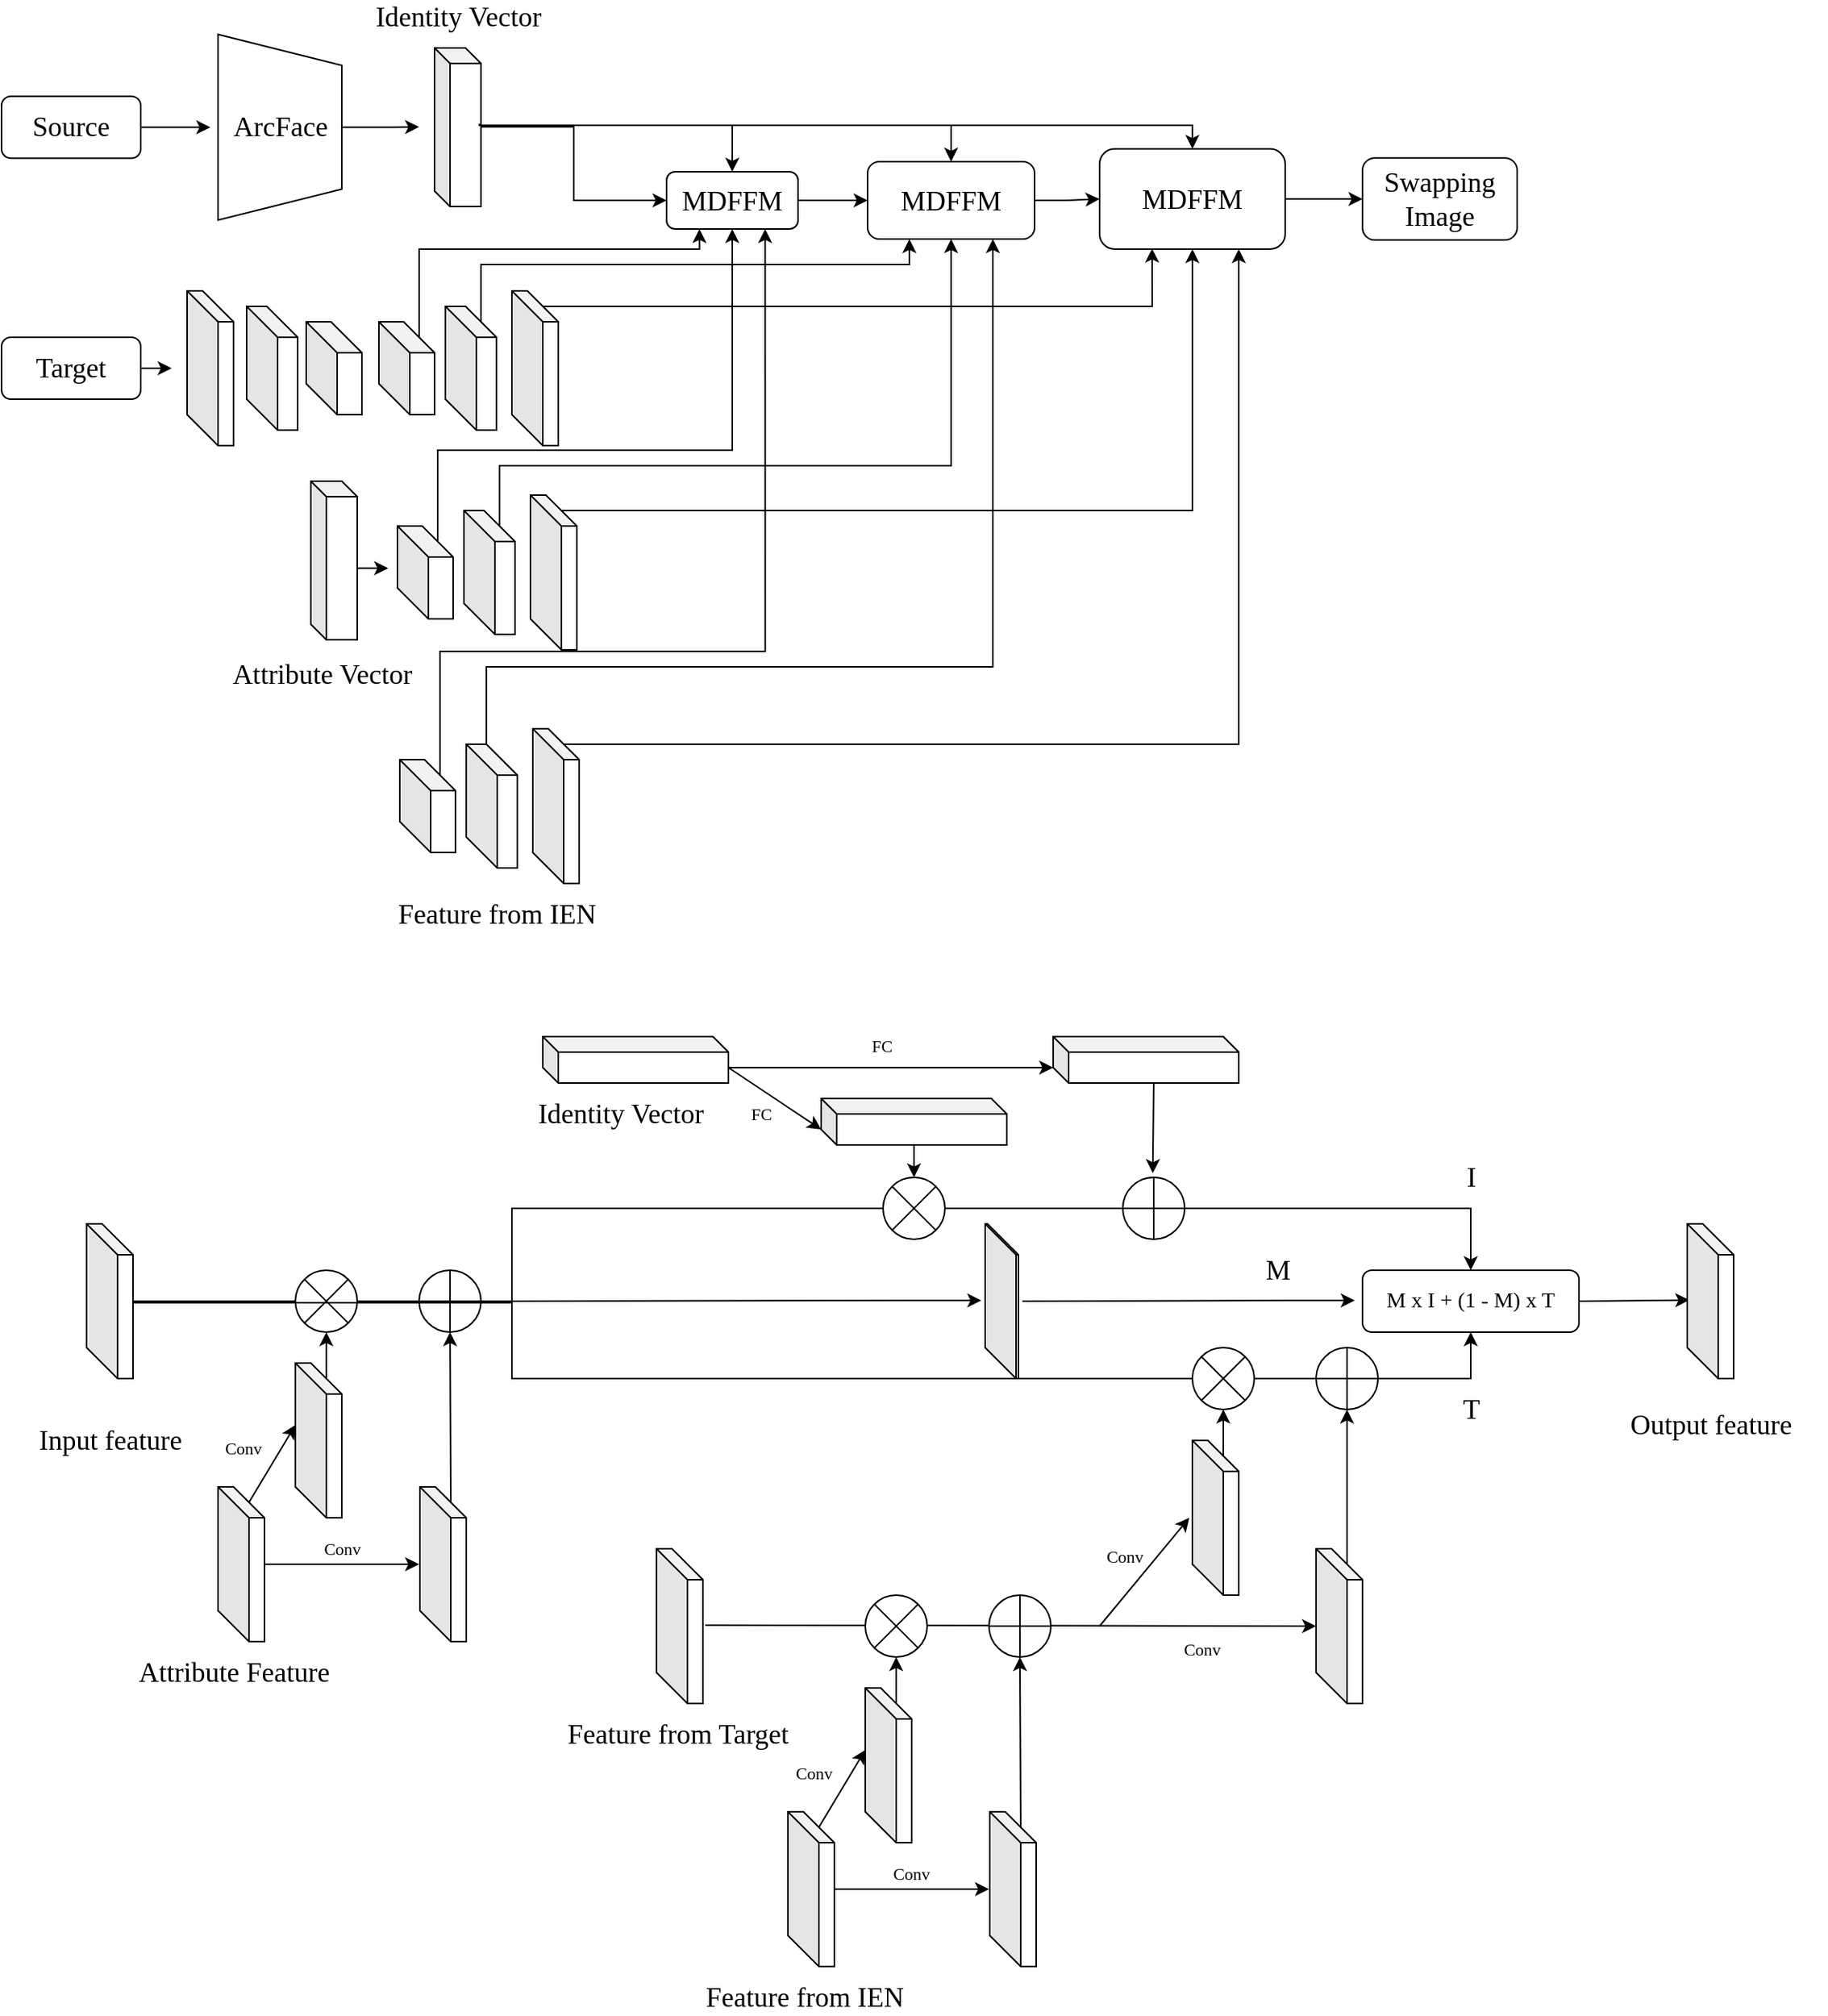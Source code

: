 <mxfile version="14.8.0" type="github">
  <diagram id="diRu2HCSwEDi5vCVLPYC" name="Page-1">
    <mxGraphModel dx="1082" dy="644" grid="1" gridSize="10" guides="1" tooltips="1" connect="1" arrows="1" fold="1" page="1" pageScale="1" pageWidth="827" pageHeight="1169" math="0" shadow="0">
      <root>
        <mxCell id="0" />
        <mxCell id="1" parent="0" />
        <mxCell id="r4oQAWAfBS_EO5X1v5Ay-10" style="edgeStyle=orthogonalEdgeStyle;rounded=0;orthogonalLoop=1;jettySize=auto;html=1;exitX=1;exitY=0.5;exitDx=0;exitDy=0;" parent="1" source="r4oQAWAfBS_EO5X1v5Ay-2" target="r4oQAWAfBS_EO5X1v5Ay-9" edge="1">
          <mxGeometry relative="1" as="geometry" />
        </mxCell>
        <mxCell id="r4oQAWAfBS_EO5X1v5Ay-2" value="&lt;font face=&quot;Comic Sans MS&quot; style=&quot;font-size: 18px&quot;&gt;Source&lt;/font&gt;" style="rounded=1;whiteSpace=wrap;html=1;" parent="1" vertex="1">
          <mxGeometry x="170" y="221.25" width="90" height="40" as="geometry" />
        </mxCell>
        <mxCell id="r4oQAWAfBS_EO5X1v5Ay-24" style="edgeStyle=orthogonalEdgeStyle;rounded=0;orthogonalLoop=1;jettySize=auto;html=1;exitX=1;exitY=0.5;exitDx=0;exitDy=0;" parent="1" source="r4oQAWAfBS_EO5X1v5Ay-3" edge="1">
          <mxGeometry relative="1" as="geometry">
            <mxPoint x="280" y="397" as="targetPoint" />
          </mxGeometry>
        </mxCell>
        <mxCell id="r4oQAWAfBS_EO5X1v5Ay-3" value="&lt;font face=&quot;Comic Sans MS&quot; style=&quot;font-size: 18px&quot;&gt;Target&lt;/font&gt;" style="rounded=1;whiteSpace=wrap;html=1;" parent="1" vertex="1">
          <mxGeometry x="170" y="377" width="90" height="40" as="geometry" />
        </mxCell>
        <mxCell id="r4oQAWAfBS_EO5X1v5Ay-15" style="edgeStyle=orthogonalEdgeStyle;rounded=0;orthogonalLoop=1;jettySize=auto;html=1;exitX=0.5;exitY=0;exitDx=0;exitDy=0;" parent="1" source="r4oQAWAfBS_EO5X1v5Ay-8" edge="1">
          <mxGeometry relative="1" as="geometry">
            <mxPoint x="440" y="241" as="targetPoint" />
          </mxGeometry>
        </mxCell>
        <mxCell id="r4oQAWAfBS_EO5X1v5Ay-8" value="" style="shape=trapezoid;perimeter=trapezoidPerimeter;whiteSpace=wrap;html=1;fixedSize=1;rotation=90;" parent="1" vertex="1">
          <mxGeometry x="290" y="201.25" width="120" height="80" as="geometry" />
        </mxCell>
        <mxCell id="r4oQAWAfBS_EO5X1v5Ay-9" value="&lt;font style=&quot;font-size: 18px&quot; face=&quot;Comic Sans MS&quot;&gt;ArcFace&lt;/font&gt;" style="text;html=1;resizable=0;autosize=1;align=center;verticalAlign=middle;points=[];fillColor=none;strokeColor=none;rounded=0;" parent="1" vertex="1">
          <mxGeometry x="305" y="231.25" width="90" height="20" as="geometry" />
        </mxCell>
        <mxCell id="r4oQAWAfBS_EO5X1v5Ay-11" value="" style="shape=cube;whiteSpace=wrap;html=1;boundedLbl=1;backgroundOutline=1;darkOpacity=0.05;darkOpacity2=0.1;size=10;" parent="1" vertex="1">
          <mxGeometry x="450" y="190" width="30" height="102.5" as="geometry" />
        </mxCell>
        <mxCell id="r4oQAWAfBS_EO5X1v5Ay-16" value="&lt;font style=&quot;font-size: 18px&quot; face=&quot;Comic Sans MS&quot;&gt;Identity Vector&lt;/font&gt;" style="text;html=1;resizable=0;autosize=1;align=center;verticalAlign=middle;points=[];fillColor=none;strokeColor=none;rounded=0;" parent="1" vertex="1">
          <mxGeometry x="390" y="160" width="150" height="20" as="geometry" />
        </mxCell>
        <mxCell id="r4oQAWAfBS_EO5X1v5Ay-17" value="" style="shape=cube;whiteSpace=wrap;html=1;boundedLbl=1;backgroundOutline=1;darkOpacity=0.05;darkOpacity2=0.1;" parent="1" vertex="1">
          <mxGeometry x="290" y="347" width="30" height="100" as="geometry" />
        </mxCell>
        <mxCell id="r4oQAWAfBS_EO5X1v5Ay-19" value="" style="shape=cube;whiteSpace=wrap;html=1;boundedLbl=1;backgroundOutline=1;darkOpacity=0.05;darkOpacity2=0.1;" parent="1" vertex="1">
          <mxGeometry x="328.5" y="357" width="33" height="80" as="geometry" />
        </mxCell>
        <mxCell id="r4oQAWAfBS_EO5X1v5Ay-20" value="" style="shape=cube;whiteSpace=wrap;html=1;boundedLbl=1;backgroundOutline=1;darkOpacity=0.05;darkOpacity2=0.1;" parent="1" vertex="1">
          <mxGeometry x="367" y="367" width="36" height="60" as="geometry" />
        </mxCell>
        <mxCell id="r4oQAWAfBS_EO5X1v5Ay-65" style="edgeStyle=orthogonalEdgeStyle;rounded=0;orthogonalLoop=1;jettySize=auto;html=1;exitX=0;exitY=0;exitDx=20;exitDy=10;exitPerimeter=0;entryX=0.283;entryY=0.995;entryDx=0;entryDy=0;entryPerimeter=0;" parent="1" source="r4oQAWAfBS_EO5X1v5Ay-21" target="r4oQAWAfBS_EO5X1v5Ay-58" edge="1">
          <mxGeometry relative="1" as="geometry" />
        </mxCell>
        <mxCell id="r4oQAWAfBS_EO5X1v5Ay-21" value="" style="shape=cube;whiteSpace=wrap;html=1;boundedLbl=1;backgroundOutline=1;darkOpacity=0.05;darkOpacity2=0.1;" parent="1" vertex="1">
          <mxGeometry x="500" y="347" width="30" height="100" as="geometry" />
        </mxCell>
        <mxCell id="r4oQAWAfBS_EO5X1v5Ay-54" style="edgeStyle=orthogonalEdgeStyle;rounded=0;orthogonalLoop=1;jettySize=auto;html=1;exitX=0;exitY=0;exitDx=23;exitDy=10;exitPerimeter=0;entryX=0.25;entryY=1;entryDx=0;entryDy=0;" parent="1" source="r4oQAWAfBS_EO5X1v5Ay-22" target="r4oQAWAfBS_EO5X1v5Ay-52" edge="1">
          <mxGeometry relative="1" as="geometry">
            <Array as="points">
              <mxPoint x="480" y="330" />
              <mxPoint x="757" y="330" />
            </Array>
          </mxGeometry>
        </mxCell>
        <mxCell id="r4oQAWAfBS_EO5X1v5Ay-22" value="" style="shape=cube;whiteSpace=wrap;html=1;boundedLbl=1;backgroundOutline=1;darkOpacity=0.05;darkOpacity2=0.1;" parent="1" vertex="1">
          <mxGeometry x="457" y="357" width="33" height="80" as="geometry" />
        </mxCell>
        <mxCell id="r4oQAWAfBS_EO5X1v5Ay-49" style="edgeStyle=orthogonalEdgeStyle;rounded=0;orthogonalLoop=1;jettySize=auto;html=1;exitX=0;exitY=0;exitDx=26;exitDy=10;exitPerimeter=0;entryX=0.25;entryY=1;entryDx=0;entryDy=0;" parent="1" source="r4oQAWAfBS_EO5X1v5Ay-23" target="r4oQAWAfBS_EO5X1v5Ay-39" edge="1">
          <mxGeometry relative="1" as="geometry">
            <Array as="points">
              <mxPoint x="440" y="320" />
              <mxPoint x="621" y="320" />
            </Array>
          </mxGeometry>
        </mxCell>
        <mxCell id="r4oQAWAfBS_EO5X1v5Ay-23" value="" style="shape=cube;whiteSpace=wrap;html=1;boundedLbl=1;backgroundOutline=1;darkOpacity=0.05;darkOpacity2=0.1;" parent="1" vertex="1">
          <mxGeometry x="414" y="367" width="36" height="60" as="geometry" />
        </mxCell>
        <mxCell id="r4oQAWAfBS_EO5X1v5Ay-33" style="edgeStyle=orthogonalEdgeStyle;rounded=0;orthogonalLoop=1;jettySize=auto;html=1;exitX=0;exitY=0;exitDx=30;exitDy=56.25;exitPerimeter=0;" parent="1" source="r4oQAWAfBS_EO5X1v5Ay-25" edge="1">
          <mxGeometry relative="1" as="geometry">
            <mxPoint x="420" y="526" as="targetPoint" />
          </mxGeometry>
        </mxCell>
        <mxCell id="r4oQAWAfBS_EO5X1v5Ay-25" value="" style="shape=cube;whiteSpace=wrap;html=1;boundedLbl=1;backgroundOutline=1;darkOpacity=0.05;darkOpacity2=0.1;size=10;" parent="1" vertex="1">
          <mxGeometry x="370" y="470" width="30" height="102.5" as="geometry" />
        </mxCell>
        <mxCell id="r4oQAWAfBS_EO5X1v5Ay-26" value="&lt;font style=&quot;font-size: 18px&quot; face=&quot;Comic Sans MS&quot;&gt;Attribute Vector&lt;/font&gt;" style="text;html=1;resizable=0;autosize=1;align=center;verticalAlign=middle;points=[];fillColor=none;strokeColor=none;rounded=0;" parent="1" vertex="1">
          <mxGeometry x="297" y="585" width="160" height="20" as="geometry" />
        </mxCell>
        <mxCell id="r4oQAWAfBS_EO5X1v5Ay-64" style="edgeStyle=orthogonalEdgeStyle;rounded=0;orthogonalLoop=1;jettySize=auto;html=1;exitX=0;exitY=0;exitDx=20;exitDy=10;exitPerimeter=0;" parent="1" source="r4oQAWAfBS_EO5X1v5Ay-27" target="r4oQAWAfBS_EO5X1v5Ay-58" edge="1">
          <mxGeometry relative="1" as="geometry" />
        </mxCell>
        <mxCell id="r4oQAWAfBS_EO5X1v5Ay-27" value="" style="shape=cube;whiteSpace=wrap;html=1;boundedLbl=1;backgroundOutline=1;darkOpacity=0.05;darkOpacity2=0.1;" parent="1" vertex="1">
          <mxGeometry x="512" y="479" width="30" height="100" as="geometry" />
        </mxCell>
        <mxCell id="r4oQAWAfBS_EO5X1v5Ay-55" style="edgeStyle=orthogonalEdgeStyle;rounded=0;orthogonalLoop=1;jettySize=auto;html=1;exitX=0;exitY=0;exitDx=23;exitDy=10;exitPerimeter=0;entryX=0.5;entryY=1;entryDx=0;entryDy=0;" parent="1" source="r4oQAWAfBS_EO5X1v5Ay-28" target="r4oQAWAfBS_EO5X1v5Ay-52" edge="1">
          <mxGeometry relative="1" as="geometry">
            <Array as="points">
              <mxPoint x="492" y="460" />
              <mxPoint x="784" y="460" />
            </Array>
          </mxGeometry>
        </mxCell>
        <mxCell id="r4oQAWAfBS_EO5X1v5Ay-28" value="" style="shape=cube;whiteSpace=wrap;html=1;boundedLbl=1;backgroundOutline=1;darkOpacity=0.05;darkOpacity2=0.1;" parent="1" vertex="1">
          <mxGeometry x="469" y="489" width="33" height="80" as="geometry" />
        </mxCell>
        <mxCell id="r4oQAWAfBS_EO5X1v5Ay-48" style="edgeStyle=orthogonalEdgeStyle;rounded=0;orthogonalLoop=1;jettySize=auto;html=1;exitX=0;exitY=0;exitDx=26;exitDy=10;exitPerimeter=0;entryX=0.5;entryY=1;entryDx=0;entryDy=0;" parent="1" source="r4oQAWAfBS_EO5X1v5Ay-29" target="r4oQAWAfBS_EO5X1v5Ay-39" edge="1">
          <mxGeometry relative="1" as="geometry">
            <Array as="points">
              <mxPoint x="452" y="450" />
              <mxPoint x="643" y="450" />
            </Array>
          </mxGeometry>
        </mxCell>
        <mxCell id="r4oQAWAfBS_EO5X1v5Ay-29" value="" style="shape=cube;whiteSpace=wrap;html=1;boundedLbl=1;backgroundOutline=1;darkOpacity=0.05;darkOpacity2=0.1;" parent="1" vertex="1">
          <mxGeometry x="426" y="499" width="36" height="60" as="geometry" />
        </mxCell>
        <mxCell id="r4oQAWAfBS_EO5X1v5Ay-63" style="edgeStyle=orthogonalEdgeStyle;rounded=0;orthogonalLoop=1;jettySize=auto;html=1;exitX=0;exitY=0;exitDx=20;exitDy=10;exitPerimeter=0;entryX=0.75;entryY=1;entryDx=0;entryDy=0;" parent="1" source="r4oQAWAfBS_EO5X1v5Ay-35" target="r4oQAWAfBS_EO5X1v5Ay-58" edge="1">
          <mxGeometry relative="1" as="geometry" />
        </mxCell>
        <mxCell id="r4oQAWAfBS_EO5X1v5Ay-35" value="" style="shape=cube;whiteSpace=wrap;html=1;boundedLbl=1;backgroundOutline=1;darkOpacity=0.05;darkOpacity2=0.1;" parent="1" vertex="1">
          <mxGeometry x="513.5" y="630" width="30" height="100" as="geometry" />
        </mxCell>
        <mxCell id="r4oQAWAfBS_EO5X1v5Ay-56" style="edgeStyle=orthogonalEdgeStyle;rounded=0;orthogonalLoop=1;jettySize=auto;html=1;exitX=0;exitY=0;exitDx=13;exitDy=0;exitPerimeter=0;entryX=0.75;entryY=1;entryDx=0;entryDy=0;" parent="1" source="r4oQAWAfBS_EO5X1v5Ay-36" target="r4oQAWAfBS_EO5X1v5Ay-52" edge="1">
          <mxGeometry relative="1" as="geometry">
            <Array as="points">
              <mxPoint x="484" y="590" />
              <mxPoint x="811" y="590" />
            </Array>
          </mxGeometry>
        </mxCell>
        <mxCell id="r4oQAWAfBS_EO5X1v5Ay-36" value="" style="shape=cube;whiteSpace=wrap;html=1;boundedLbl=1;backgroundOutline=1;darkOpacity=0.05;darkOpacity2=0.1;" parent="1" vertex="1">
          <mxGeometry x="470.5" y="640" width="33" height="80" as="geometry" />
        </mxCell>
        <mxCell id="r4oQAWAfBS_EO5X1v5Ay-47" style="edgeStyle=orthogonalEdgeStyle;rounded=0;orthogonalLoop=1;jettySize=auto;html=1;exitX=0;exitY=0;exitDx=26;exitDy=10;exitPerimeter=0;entryX=0.75;entryY=1;entryDx=0;entryDy=0;" parent="1" source="r4oQAWAfBS_EO5X1v5Ay-37" target="r4oQAWAfBS_EO5X1v5Ay-39" edge="1">
          <mxGeometry relative="1" as="geometry">
            <Array as="points">
              <mxPoint x="454" y="580" />
              <mxPoint x="664" y="580" />
            </Array>
          </mxGeometry>
        </mxCell>
        <mxCell id="r4oQAWAfBS_EO5X1v5Ay-37" value="" style="shape=cube;whiteSpace=wrap;html=1;boundedLbl=1;backgroundOutline=1;darkOpacity=0.05;darkOpacity2=0.1;" parent="1" vertex="1">
          <mxGeometry x="427.5" y="650" width="36" height="60" as="geometry" />
        </mxCell>
        <mxCell id="r4oQAWAfBS_EO5X1v5Ay-38" value="&lt;font style=&quot;font-size: 18px&quot; face=&quot;Comic Sans MS&quot;&gt;Feature from IEN&lt;/font&gt;" style="text;html=1;resizable=0;autosize=1;align=center;verticalAlign=middle;points=[];fillColor=none;strokeColor=none;rounded=0;" parent="1" vertex="1">
          <mxGeometry x="405" y="740" width="170" height="20" as="geometry" />
        </mxCell>
        <mxCell id="r4oQAWAfBS_EO5X1v5Ay-53" style="edgeStyle=orthogonalEdgeStyle;rounded=0;orthogonalLoop=1;jettySize=auto;html=1;exitX=1;exitY=0.5;exitDx=0;exitDy=0;entryX=0;entryY=0.5;entryDx=0;entryDy=0;" parent="1" source="r4oQAWAfBS_EO5X1v5Ay-39" target="r4oQAWAfBS_EO5X1v5Ay-52" edge="1">
          <mxGeometry relative="1" as="geometry" />
        </mxCell>
        <mxCell id="r4oQAWAfBS_EO5X1v5Ay-39" value="&lt;font style=&quot;font-size: 18px&quot; face=&quot;Comic Sans MS&quot;&gt;MDFFM&lt;/font&gt;" style="rounded=1;whiteSpace=wrap;html=1;" parent="1" vertex="1">
          <mxGeometry x="600" y="270" width="85" height="37" as="geometry" />
        </mxCell>
        <mxCell id="r4oQAWAfBS_EO5X1v5Ay-51" style="edgeStyle=orthogonalEdgeStyle;rounded=0;orthogonalLoop=1;jettySize=auto;html=1;exitX=0;exitY=0;exitDx=30;exitDy=56.25;exitPerimeter=0;entryX=0;entryY=0.5;entryDx=0;entryDy=0;" parent="1" source="r4oQAWAfBS_EO5X1v5Ay-11" target="r4oQAWAfBS_EO5X1v5Ay-39" edge="1">
          <mxGeometry relative="1" as="geometry">
            <mxPoint x="480" y="265" as="sourcePoint" />
            <mxPoint x="642.5" y="280" as="targetPoint" />
            <Array as="points">
              <mxPoint x="480" y="241" />
              <mxPoint x="540" y="241" />
              <mxPoint x="540" y="289" />
            </Array>
          </mxGeometry>
        </mxCell>
        <mxCell id="r4oQAWAfBS_EO5X1v5Ay-60" style="edgeStyle=orthogonalEdgeStyle;rounded=0;orthogonalLoop=1;jettySize=auto;html=1;exitX=1;exitY=0.5;exitDx=0;exitDy=0;entryX=0;entryY=0.5;entryDx=0;entryDy=0;" parent="1" source="r4oQAWAfBS_EO5X1v5Ay-52" target="r4oQAWAfBS_EO5X1v5Ay-58" edge="1">
          <mxGeometry relative="1" as="geometry" />
        </mxCell>
        <mxCell id="r4oQAWAfBS_EO5X1v5Ay-52" value="&lt;font style=&quot;font-size: 18px&quot; face=&quot;Comic Sans MS&quot;&gt;MDFFM&lt;/font&gt;" style="rounded=1;whiteSpace=wrap;html=1;" parent="1" vertex="1">
          <mxGeometry x="730" y="263.5" width="108" height="50" as="geometry" />
        </mxCell>
        <mxCell id="r4oQAWAfBS_EO5X1v5Ay-57" style="edgeStyle=orthogonalEdgeStyle;rounded=0;orthogonalLoop=1;jettySize=auto;html=1;entryX=0.5;entryY=0;entryDx=0;entryDy=0;" parent="1" target="r4oQAWAfBS_EO5X1v5Ay-52" edge="1">
          <mxGeometry relative="1" as="geometry">
            <mxPoint x="480" y="240" as="sourcePoint" />
            <mxPoint x="690.5" y="218.75" as="targetPoint" />
            <Array as="points">
              <mxPoint x="784" y="240" />
            </Array>
          </mxGeometry>
        </mxCell>
        <mxCell id="r4oQAWAfBS_EO5X1v5Ay-70" style="edgeStyle=orthogonalEdgeStyle;rounded=0;orthogonalLoop=1;jettySize=auto;html=1;exitX=1;exitY=0.5;exitDx=0;exitDy=0;entryX=0;entryY=0.5;entryDx=0;entryDy=0;" parent="1" source="r4oQAWAfBS_EO5X1v5Ay-58" target="r4oQAWAfBS_EO5X1v5Ay-67" edge="1">
          <mxGeometry relative="1" as="geometry" />
        </mxCell>
        <mxCell id="r4oQAWAfBS_EO5X1v5Ay-58" value="&lt;font style=&quot;font-size: 18px&quot; face=&quot;Comic Sans MS&quot;&gt;MDFFM&lt;/font&gt;" style="rounded=1;whiteSpace=wrap;html=1;" parent="1" vertex="1">
          <mxGeometry x="880" y="255.25" width="120" height="64.75" as="geometry" />
        </mxCell>
        <mxCell id="r4oQAWAfBS_EO5X1v5Ay-59" style="edgeStyle=orthogonalEdgeStyle;rounded=0;orthogonalLoop=1;jettySize=auto;html=1;entryX=0.5;entryY=0;entryDx=0;entryDy=0;exitX=0.967;exitY=0.478;exitDx=0;exitDy=0;exitPerimeter=0;" parent="1" source="r4oQAWAfBS_EO5X1v5Ay-11" target="r4oQAWAfBS_EO5X1v5Ay-58" edge="1">
          <mxGeometry relative="1" as="geometry">
            <mxPoint x="480" y="250" as="sourcePoint" />
            <mxPoint x="794" y="240" as="targetPoint" />
            <Array as="points">
              <mxPoint x="479" y="240" />
              <mxPoint x="940" y="240" />
            </Array>
          </mxGeometry>
        </mxCell>
        <mxCell id="r4oQAWAfBS_EO5X1v5Ay-62" style="edgeStyle=orthogonalEdgeStyle;rounded=0;orthogonalLoop=1;jettySize=auto;html=1;entryX=0.5;entryY=0;entryDx=0;entryDy=0;" parent="1" target="r4oQAWAfBS_EO5X1v5Ay-39" edge="1">
          <mxGeometry relative="1" as="geometry">
            <mxPoint x="480" y="240" as="sourcePoint" />
            <mxPoint x="610" y="298.5" as="targetPoint" />
            <Array as="points">
              <mxPoint x="643" y="240" />
            </Array>
          </mxGeometry>
        </mxCell>
        <mxCell id="r4oQAWAfBS_EO5X1v5Ay-67" value="&lt;font face=&quot;Comic Sans MS&quot; style=&quot;font-size: 18px&quot;&gt;Swapping Image&lt;/font&gt;" style="rounded=1;whiteSpace=wrap;html=1;" parent="1" vertex="1">
          <mxGeometry x="1050" y="261.12" width="100" height="53" as="geometry" />
        </mxCell>
        <mxCell id="Ovq9rvj37aN0vvkYCeVm-4" style="rounded=0;orthogonalLoop=1;jettySize=auto;html=1;exitX=0;exitY=0;exitDx=120;exitDy=20;exitPerimeter=0;entryX=0;entryY=0;entryDx=0;entryDy=20;entryPerimeter=0;" edge="1" parent="1" source="Ovq9rvj37aN0vvkYCeVm-1" target="Ovq9rvj37aN0vvkYCeVm-2">
          <mxGeometry relative="1" as="geometry" />
        </mxCell>
        <mxCell id="Ovq9rvj37aN0vvkYCeVm-7" style="edgeStyle=none;rounded=0;orthogonalLoop=1;jettySize=auto;html=1;exitX=0;exitY=0;exitDx=120.0;exitDy=20;exitPerimeter=0;entryX=0;entryY=0;entryDx=0;entryDy=20.0;entryPerimeter=0;" edge="1" parent="1" source="Ovq9rvj37aN0vvkYCeVm-1" target="Ovq9rvj37aN0vvkYCeVm-6">
          <mxGeometry relative="1" as="geometry" />
        </mxCell>
        <mxCell id="Ovq9rvj37aN0vvkYCeVm-10" value="&lt;font face=&quot;Comic Sans MS&quot;&gt;FC&lt;/font&gt;" style="edgeLabel;html=1;align=center;verticalAlign=middle;resizable=0;points=[];" vertex="1" connectable="0" parent="Ovq9rvj37aN0vvkYCeVm-7">
          <mxGeometry x="0.044" y="6" relative="1" as="geometry">
            <mxPoint x="-14" y="14" as="offset" />
          </mxGeometry>
        </mxCell>
        <mxCell id="Ovq9rvj37aN0vvkYCeVm-1" value="" style="shape=cube;whiteSpace=wrap;html=1;boundedLbl=1;backgroundOutline=1;darkOpacity=0.05;darkOpacity2=0.1;size=10;" vertex="1" parent="1">
          <mxGeometry x="520" y="829" width="120" height="30" as="geometry" />
        </mxCell>
        <mxCell id="Ovq9rvj37aN0vvkYCeVm-36" style="edgeStyle=none;rounded=0;orthogonalLoop=1;jettySize=auto;html=1;exitX=0;exitY=0;exitDx=65;exitDy=30;exitPerimeter=0;entryX=0.485;entryY=-0.069;entryDx=0;entryDy=0;entryPerimeter=0;" edge="1" parent="1" source="Ovq9rvj37aN0vvkYCeVm-2" target="Ovq9rvj37aN0vvkYCeVm-32">
          <mxGeometry relative="1" as="geometry">
            <mxPoint x="914.857" y="910" as="targetPoint" />
          </mxGeometry>
        </mxCell>
        <mxCell id="Ovq9rvj37aN0vvkYCeVm-2" value="" style="shape=cube;whiteSpace=wrap;html=1;boundedLbl=1;backgroundOutline=1;darkOpacity=0.05;darkOpacity2=0.1;size=10;" vertex="1" parent="1">
          <mxGeometry x="850" y="829" width="120" height="30" as="geometry" />
        </mxCell>
        <mxCell id="Ovq9rvj37aN0vvkYCeVm-3" value="&lt;font style=&quot;font-size: 18px&quot; face=&quot;Comic Sans MS&quot;&gt;Identity Vector&lt;/font&gt;" style="text;html=1;resizable=0;autosize=1;align=center;verticalAlign=middle;points=[];fillColor=none;strokeColor=none;rounded=0;" vertex="1" parent="1">
          <mxGeometry x="495" y="869" width="150" height="20" as="geometry" />
        </mxCell>
        <mxCell id="Ovq9rvj37aN0vvkYCeVm-5" value="" style="endArrow=classic;html=1;entryX=-0.067;entryY=0.5;entryDx=0;entryDy=0;entryPerimeter=0;" edge="1" parent="1" target="Ovq9rvj37aN0vvkYCeVm-63">
          <mxGeometry width="50" height="50" relative="1" as="geometry">
            <mxPoint x="880" y="1210" as="sourcePoint" />
            <mxPoint x="930" y="1160" as="targetPoint" />
          </mxGeometry>
        </mxCell>
        <mxCell id="Ovq9rvj37aN0vvkYCeVm-17" style="edgeStyle=orthogonalEdgeStyle;rounded=0;orthogonalLoop=1;jettySize=auto;html=1;exitX=0;exitY=0;exitDx=65;exitDy=30;exitPerimeter=0;entryX=0.5;entryY=0;entryDx=0;entryDy=0;" edge="1" parent="1" source="Ovq9rvj37aN0vvkYCeVm-6" target="Ovq9rvj37aN0vvkYCeVm-16">
          <mxGeometry relative="1" as="geometry" />
        </mxCell>
        <mxCell id="Ovq9rvj37aN0vvkYCeVm-6" value="" style="shape=cube;whiteSpace=wrap;html=1;boundedLbl=1;backgroundOutline=1;darkOpacity=0.05;darkOpacity2=0.1;size=10;" vertex="1" parent="1">
          <mxGeometry x="700" y="869" width="120" height="30" as="geometry" />
        </mxCell>
        <mxCell id="Ovq9rvj37aN0vvkYCeVm-11" value="&lt;font face=&quot;Comic Sans MS&quot;&gt;FC&lt;/font&gt;" style="edgeLabel;html=1;align=center;verticalAlign=middle;resizable=0;points=[];" vertex="1" connectable="0" parent="1">
          <mxGeometry x="750.003" y="839.001" as="geometry">
            <mxPoint x="-11" y="-4" as="offset" />
          </mxGeometry>
        </mxCell>
        <mxCell id="Ovq9rvj37aN0vvkYCeVm-15" style="edgeStyle=orthogonalEdgeStyle;rounded=0;orthogonalLoop=1;jettySize=auto;html=1;exitX=0;exitY=0;exitDx=30.0;exitDy=60;exitPerimeter=0;entryX=0.5;entryY=0;entryDx=0;entryDy=0;" edge="1" parent="1" source="Ovq9rvj37aN0vvkYCeVm-12" target="Ovq9rvj37aN0vvkYCeVm-78">
          <mxGeometry relative="1" as="geometry">
            <mxPoint x="1160" y="940" as="targetPoint" />
            <Array as="points">
              <mxPoint x="255" y="1000" />
              <mxPoint x="500" y="1000" />
              <mxPoint x="500" y="940" />
              <mxPoint x="1120" y="940" />
            </Array>
          </mxGeometry>
        </mxCell>
        <mxCell id="Ovq9rvj37aN0vvkYCeVm-12" value="" style="shape=cube;whiteSpace=wrap;html=1;boundedLbl=1;backgroundOutline=1;darkOpacity=0.05;darkOpacity2=0.1;" vertex="1" parent="1">
          <mxGeometry x="225" y="950" width="30" height="100" as="geometry" />
        </mxCell>
        <mxCell id="Ovq9rvj37aN0vvkYCeVm-13" value="&lt;font style=&quot;font-size: 18px&quot; face=&quot;Comic Sans MS&quot;&gt;Input feature&lt;/font&gt;" style="text;html=1;resizable=0;autosize=1;align=center;verticalAlign=middle;points=[];fillColor=none;strokeColor=none;rounded=0;" vertex="1" parent="1">
          <mxGeometry x="175" y="1080" width="130" height="20" as="geometry" />
        </mxCell>
        <mxCell id="Ovq9rvj37aN0vvkYCeVm-16" value="" style="shape=sumEllipse;perimeter=ellipsePerimeter;whiteSpace=wrap;html=1;backgroundOutline=1;" vertex="1" parent="1">
          <mxGeometry x="740" y="920" width="40" height="40" as="geometry" />
        </mxCell>
        <mxCell id="Ovq9rvj37aN0vvkYCeVm-22" style="edgeStyle=orthogonalEdgeStyle;rounded=0;orthogonalLoop=1;jettySize=auto;html=1;exitX=0;exitY=0;exitDx=30;exitDy=60;exitPerimeter=0;" edge="1" parent="1" source="Ovq9rvj37aN0vvkYCeVm-18">
          <mxGeometry relative="1" as="geometry">
            <mxPoint x="440" y="1170" as="targetPoint" />
            <Array as="points">
              <mxPoint x="340" y="1170" />
            </Array>
          </mxGeometry>
        </mxCell>
        <mxCell id="Ovq9rvj37aN0vvkYCeVm-24" value="&lt;font face=&quot;Comic Sans MS&quot;&gt;Conv&lt;/font&gt;" style="edgeLabel;html=1;align=center;verticalAlign=middle;resizable=0;points=[];" vertex="1" connectable="0" parent="Ovq9rvj37aN0vvkYCeVm-22">
          <mxGeometry x="0.085" y="2" relative="1" as="geometry">
            <mxPoint y="-8" as="offset" />
          </mxGeometry>
        </mxCell>
        <mxCell id="Ovq9rvj37aN0vvkYCeVm-23" style="rounded=0;orthogonalLoop=1;jettySize=auto;html=1;exitX=0;exitY=0;exitDx=20;exitDy=10;exitPerimeter=0;entryX=0;entryY=0;entryDx=0;entryDy=40;entryPerimeter=0;" edge="1" parent="1" source="Ovq9rvj37aN0vvkYCeVm-18" target="Ovq9rvj37aN0vvkYCeVm-20">
          <mxGeometry relative="1" as="geometry" />
        </mxCell>
        <mxCell id="Ovq9rvj37aN0vvkYCeVm-18" value="" style="shape=cube;whiteSpace=wrap;html=1;boundedLbl=1;backgroundOutline=1;darkOpacity=0.05;darkOpacity2=0.1;" vertex="1" parent="1">
          <mxGeometry x="310" y="1120" width="30" height="100" as="geometry" />
        </mxCell>
        <mxCell id="Ovq9rvj37aN0vvkYCeVm-19" value="&lt;font style=&quot;font-size: 18px&quot; face=&quot;Comic Sans MS&quot;&gt;Attribute Feature&lt;/font&gt;" style="text;html=1;resizable=0;autosize=1;align=center;verticalAlign=middle;points=[];fillColor=none;strokeColor=none;rounded=0;" vertex="1" parent="1">
          <mxGeometry x="235" y="1230" width="170" height="20" as="geometry" />
        </mxCell>
        <mxCell id="Ovq9rvj37aN0vvkYCeVm-29" style="edgeStyle=none;rounded=0;orthogonalLoop=1;jettySize=auto;html=1;exitX=0;exitY=0;exitDx=20;exitDy=10;exitPerimeter=0;" edge="1" parent="1" source="Ovq9rvj37aN0vvkYCeVm-20" target="Ovq9rvj37aN0vvkYCeVm-26">
          <mxGeometry relative="1" as="geometry" />
        </mxCell>
        <mxCell id="Ovq9rvj37aN0vvkYCeVm-20" value="" style="shape=cube;whiteSpace=wrap;html=1;boundedLbl=1;backgroundOutline=1;darkOpacity=0.05;darkOpacity2=0.1;" vertex="1" parent="1">
          <mxGeometry x="360" y="1040" width="30" height="100" as="geometry" />
        </mxCell>
        <mxCell id="Ovq9rvj37aN0vvkYCeVm-31" style="edgeStyle=none;rounded=0;orthogonalLoop=1;jettySize=auto;html=1;exitX=0;exitY=0;exitDx=20;exitDy=10;exitPerimeter=0;entryX=0.5;entryY=1;entryDx=0;entryDy=0;" edge="1" parent="1" source="Ovq9rvj37aN0vvkYCeVm-21" target="Ovq9rvj37aN0vvkYCeVm-30">
          <mxGeometry relative="1" as="geometry" />
        </mxCell>
        <mxCell id="Ovq9rvj37aN0vvkYCeVm-21" value="" style="shape=cube;whiteSpace=wrap;html=1;boundedLbl=1;backgroundOutline=1;darkOpacity=0.05;darkOpacity2=0.1;" vertex="1" parent="1">
          <mxGeometry x="440.5" y="1120" width="30" height="100" as="geometry" />
        </mxCell>
        <mxCell id="Ovq9rvj37aN0vvkYCeVm-25" value="&lt;font face=&quot;Comic Sans MS&quot;&gt;Conv&lt;/font&gt;" style="edgeLabel;html=1;align=center;verticalAlign=middle;resizable=0;points=[];" vertex="1" connectable="0" parent="1">
          <mxGeometry x="400.0" y="1170.0" as="geometry">
            <mxPoint x="-74" y="-75" as="offset" />
          </mxGeometry>
        </mxCell>
        <mxCell id="Ovq9rvj37aN0vvkYCeVm-26" value="" style="shape=sumEllipse;perimeter=ellipsePerimeter;whiteSpace=wrap;html=1;backgroundOutline=1;" vertex="1" parent="1">
          <mxGeometry x="360" y="980" width="40" height="40" as="geometry" />
        </mxCell>
        <mxCell id="Ovq9rvj37aN0vvkYCeVm-30" value="" style="shape=orEllipse;perimeter=ellipsePerimeter;whiteSpace=wrap;html=1;backgroundOutline=1;" vertex="1" parent="1">
          <mxGeometry x="440" y="980" width="40" height="40" as="geometry" />
        </mxCell>
        <mxCell id="Ovq9rvj37aN0vvkYCeVm-32" value="" style="shape=orEllipse;perimeter=ellipsePerimeter;whiteSpace=wrap;html=1;backgroundOutline=1;" vertex="1" parent="1">
          <mxGeometry x="895" y="920" width="40" height="40" as="geometry" />
        </mxCell>
        <mxCell id="Ovq9rvj37aN0vvkYCeVm-59" style="edgeStyle=none;rounded=0;orthogonalLoop=1;jettySize=auto;html=1;exitX=1.05;exitY=0.494;exitDx=0;exitDy=0;exitPerimeter=0;entryX=0;entryY=0.5;entryDx=0;entryDy=0;entryPerimeter=0;" edge="1" parent="1" source="Ovq9rvj37aN0vvkYCeVm-45" target="Ovq9rvj37aN0vvkYCeVm-65">
          <mxGeometry relative="1" as="geometry">
            <mxPoint x="890" y="1210" as="targetPoint" />
          </mxGeometry>
        </mxCell>
        <mxCell id="Ovq9rvj37aN0vvkYCeVm-45" value="" style="shape=cube;whiteSpace=wrap;html=1;boundedLbl=1;backgroundOutline=1;darkOpacity=0.05;darkOpacity2=0.1;" vertex="1" parent="1">
          <mxGeometry x="593.5" y="1160" width="30" height="100" as="geometry" />
        </mxCell>
        <mxCell id="Ovq9rvj37aN0vvkYCeVm-46" value="&lt;font style=&quot;font-size: 18px&quot; face=&quot;Comic Sans MS&quot;&gt;Feature from Target&lt;/font&gt;" style="text;html=1;resizable=0;autosize=1;align=center;verticalAlign=middle;points=[];fillColor=none;strokeColor=none;rounded=0;" vertex="1" parent="1">
          <mxGeometry x="512" y="1270" width="190" height="20" as="geometry" />
        </mxCell>
        <mxCell id="Ovq9rvj37aN0vvkYCeVm-47" style="edgeStyle=orthogonalEdgeStyle;rounded=0;orthogonalLoop=1;jettySize=auto;html=1;exitX=0;exitY=0;exitDx=30;exitDy=60;exitPerimeter=0;" edge="1" parent="1" source="Ovq9rvj37aN0vvkYCeVm-50">
          <mxGeometry relative="1" as="geometry">
            <mxPoint x="808.5" y="1380" as="targetPoint" />
            <Array as="points">
              <mxPoint x="708.5" y="1380" />
            </Array>
          </mxGeometry>
        </mxCell>
        <mxCell id="Ovq9rvj37aN0vvkYCeVm-48" value="&lt;font face=&quot;Comic Sans MS&quot;&gt;Conv&lt;/font&gt;" style="edgeLabel;html=1;align=center;verticalAlign=middle;resizable=0;points=[];" vertex="1" connectable="0" parent="Ovq9rvj37aN0vvkYCeVm-47">
          <mxGeometry x="0.085" y="2" relative="1" as="geometry">
            <mxPoint y="-8" as="offset" />
          </mxGeometry>
        </mxCell>
        <mxCell id="Ovq9rvj37aN0vvkYCeVm-49" style="rounded=0;orthogonalLoop=1;jettySize=auto;html=1;exitX=0;exitY=0;exitDx=20;exitDy=10;exitPerimeter=0;entryX=0;entryY=0;entryDx=0;entryDy=40;entryPerimeter=0;" edge="1" parent="1" source="Ovq9rvj37aN0vvkYCeVm-50" target="Ovq9rvj37aN0vvkYCeVm-53">
          <mxGeometry relative="1" as="geometry" />
        </mxCell>
        <mxCell id="Ovq9rvj37aN0vvkYCeVm-50" value="" style="shape=cube;whiteSpace=wrap;html=1;boundedLbl=1;backgroundOutline=1;darkOpacity=0.05;darkOpacity2=0.1;" vertex="1" parent="1">
          <mxGeometry x="678.5" y="1330" width="30" height="100" as="geometry" />
        </mxCell>
        <mxCell id="Ovq9rvj37aN0vvkYCeVm-51" value="&lt;font style=&quot;font-size: 18px&quot; face=&quot;Comic Sans MS&quot;&gt;Feature from IEN&lt;/font&gt;" style="text;html=1;resizable=0;autosize=1;align=center;verticalAlign=middle;points=[];fillColor=none;strokeColor=none;rounded=0;" vertex="1" parent="1">
          <mxGeometry x="603.5" y="1440" width="170" height="20" as="geometry" />
        </mxCell>
        <mxCell id="Ovq9rvj37aN0vvkYCeVm-52" style="edgeStyle=none;rounded=0;orthogonalLoop=1;jettySize=auto;html=1;exitX=0;exitY=0;exitDx=20;exitDy=10;exitPerimeter=0;" edge="1" parent="1" source="Ovq9rvj37aN0vvkYCeVm-53" target="Ovq9rvj37aN0vvkYCeVm-57">
          <mxGeometry relative="1" as="geometry" />
        </mxCell>
        <mxCell id="Ovq9rvj37aN0vvkYCeVm-53" value="" style="shape=cube;whiteSpace=wrap;html=1;boundedLbl=1;backgroundOutline=1;darkOpacity=0.05;darkOpacity2=0.1;" vertex="1" parent="1">
          <mxGeometry x="728.5" y="1250" width="30" height="100" as="geometry" />
        </mxCell>
        <mxCell id="Ovq9rvj37aN0vvkYCeVm-54" style="edgeStyle=none;rounded=0;orthogonalLoop=1;jettySize=auto;html=1;exitX=0;exitY=0;exitDx=20;exitDy=10;exitPerimeter=0;entryX=0.5;entryY=1;entryDx=0;entryDy=0;" edge="1" parent="1" source="Ovq9rvj37aN0vvkYCeVm-55" target="Ovq9rvj37aN0vvkYCeVm-58">
          <mxGeometry relative="1" as="geometry" />
        </mxCell>
        <mxCell id="Ovq9rvj37aN0vvkYCeVm-55" value="" style="shape=cube;whiteSpace=wrap;html=1;boundedLbl=1;backgroundOutline=1;darkOpacity=0.05;darkOpacity2=0.1;" vertex="1" parent="1">
          <mxGeometry x="809" y="1330" width="30" height="100" as="geometry" />
        </mxCell>
        <mxCell id="Ovq9rvj37aN0vvkYCeVm-56" value="&lt;font face=&quot;Comic Sans MS&quot;&gt;Conv&lt;/font&gt;" style="edgeLabel;html=1;align=center;verticalAlign=middle;resizable=0;points=[];" vertex="1" connectable="0" parent="1">
          <mxGeometry x="768.5" y="1380.0" as="geometry">
            <mxPoint x="-74" y="-75" as="offset" />
          </mxGeometry>
        </mxCell>
        <mxCell id="Ovq9rvj37aN0vvkYCeVm-57" value="" style="shape=sumEllipse;perimeter=ellipsePerimeter;whiteSpace=wrap;html=1;backgroundOutline=1;" vertex="1" parent="1">
          <mxGeometry x="728.5" y="1190" width="40" height="40" as="geometry" />
        </mxCell>
        <mxCell id="Ovq9rvj37aN0vvkYCeVm-58" value="" style="shape=orEllipse;perimeter=ellipsePerimeter;whiteSpace=wrap;html=1;backgroundOutline=1;" vertex="1" parent="1">
          <mxGeometry x="808.5" y="1190" width="40" height="40" as="geometry" />
        </mxCell>
        <mxCell id="Ovq9rvj37aN0vvkYCeVm-62" style="edgeStyle=none;rounded=0;orthogonalLoop=1;jettySize=auto;html=1;exitX=0;exitY=0;exitDx=20;exitDy=10;exitPerimeter=0;" edge="1" parent="1" source="Ovq9rvj37aN0vvkYCeVm-63">
          <mxGeometry relative="1" as="geometry">
            <mxPoint x="960" y="1070" as="targetPoint" />
          </mxGeometry>
        </mxCell>
        <mxCell id="Ovq9rvj37aN0vvkYCeVm-63" value="" style="shape=cube;whiteSpace=wrap;html=1;boundedLbl=1;backgroundOutline=1;darkOpacity=0.05;darkOpacity2=0.1;" vertex="1" parent="1">
          <mxGeometry x="940" y="1090" width="30" height="100" as="geometry" />
        </mxCell>
        <mxCell id="Ovq9rvj37aN0vvkYCeVm-64" style="edgeStyle=none;rounded=0;orthogonalLoop=1;jettySize=auto;html=1;exitX=0;exitY=0;exitDx=20;exitDy=10;exitPerimeter=0;" edge="1" parent="1" source="Ovq9rvj37aN0vvkYCeVm-65">
          <mxGeometry relative="1" as="geometry">
            <mxPoint x="1040" y="1070" as="targetPoint" />
          </mxGeometry>
        </mxCell>
        <mxCell id="Ovq9rvj37aN0vvkYCeVm-65" value="" style="shape=cube;whiteSpace=wrap;html=1;boundedLbl=1;backgroundOutline=1;darkOpacity=0.05;darkOpacity2=0.1;" vertex="1" parent="1">
          <mxGeometry x="1020" y="1160" width="30" height="100" as="geometry" />
        </mxCell>
        <mxCell id="Ovq9rvj37aN0vvkYCeVm-66" value="&lt;font face=&quot;Comic Sans MS&quot;&gt;Conv&lt;/font&gt;" style="edgeLabel;html=1;align=center;verticalAlign=middle;resizable=0;points=[];" vertex="1" connectable="0" parent="1">
          <mxGeometry x="970.0" y="1240.0" as="geometry">
            <mxPoint x="-74" y="-75" as="offset" />
          </mxGeometry>
        </mxCell>
        <mxCell id="Ovq9rvj37aN0vvkYCeVm-67" value="&lt;font face=&quot;Comic Sans MS&quot;&gt;Conv&lt;/font&gt;" style="edgeLabel;html=1;align=center;verticalAlign=middle;resizable=0;points=[];" vertex="1" connectable="0" parent="1">
          <mxGeometry x="1020.0" y="1300.0" as="geometry">
            <mxPoint x="-74" y="-75" as="offset" />
          </mxGeometry>
        </mxCell>
        <mxCell id="Ovq9rvj37aN0vvkYCeVm-68" style="edgeStyle=orthogonalEdgeStyle;rounded=0;orthogonalLoop=1;jettySize=auto;html=1;exitX=1;exitY=0.51;exitDx=0;exitDy=0;exitPerimeter=0;entryX=0.5;entryY=1;entryDx=0;entryDy=0;" edge="1" parent="1" source="Ovq9rvj37aN0vvkYCeVm-12" target="Ovq9rvj37aN0vvkYCeVm-78">
          <mxGeometry relative="1" as="geometry">
            <mxPoint x="1160" y="1050" as="targetPoint" />
            <mxPoint x="265" y="1010" as="sourcePoint" />
            <Array as="points">
              <mxPoint x="500" y="1001" />
              <mxPoint x="500" y="1050" />
              <mxPoint x="1120" y="1050" />
            </Array>
          </mxGeometry>
        </mxCell>
        <mxCell id="Ovq9rvj37aN0vvkYCeVm-69" value="" style="shape=sumEllipse;perimeter=ellipsePerimeter;whiteSpace=wrap;html=1;backgroundOutline=1;" vertex="1" parent="1">
          <mxGeometry x="940" y="1030" width="40" height="40" as="geometry" />
        </mxCell>
        <mxCell id="Ovq9rvj37aN0vvkYCeVm-70" value="" style="shape=orEllipse;perimeter=ellipsePerimeter;whiteSpace=wrap;html=1;backgroundOutline=1;" vertex="1" parent="1">
          <mxGeometry x="1020" y="1030" width="40" height="40" as="geometry" />
        </mxCell>
        <mxCell id="Ovq9rvj37aN0vvkYCeVm-71" value="" style="shape=cube;whiteSpace=wrap;html=1;boundedLbl=1;backgroundOutline=1;darkOpacity=0.05;darkOpacity2=0.1;" vertex="1" parent="1">
          <mxGeometry x="806" y="950" width="21.5" height="100" as="geometry" />
        </mxCell>
        <mxCell id="Ovq9rvj37aN0vvkYCeVm-73" value="" style="endArrow=classic;html=1;" edge="1" parent="1">
          <mxGeometry width="50" height="50" relative="1" as="geometry">
            <mxPoint x="500" y="1000" as="sourcePoint" />
            <mxPoint x="803.5" y="999.5" as="targetPoint" />
            <Array as="points">
              <mxPoint x="773.5" y="999.5" />
            </Array>
          </mxGeometry>
        </mxCell>
        <mxCell id="Ovq9rvj37aN0vvkYCeVm-76" value="" style="endArrow=classic;html=1;" edge="1" parent="1">
          <mxGeometry width="50" height="50" relative="1" as="geometry">
            <mxPoint x="830" y="1000" as="sourcePoint" />
            <mxPoint x="1045" y="999.5" as="targetPoint" />
            <Array as="points">
              <mxPoint x="1015" y="999.5" />
            </Array>
          </mxGeometry>
        </mxCell>
        <mxCell id="Ovq9rvj37aN0vvkYCeVm-83" style="edgeStyle=none;rounded=0;orthogonalLoop=1;jettySize=auto;html=1;exitX=1;exitY=0.5;exitDx=0;exitDy=0;entryX=0.044;entryY=0.493;entryDx=0;entryDy=0;entryPerimeter=0;" edge="1" parent="1" source="Ovq9rvj37aN0vvkYCeVm-78" target="Ovq9rvj37aN0vvkYCeVm-82">
          <mxGeometry relative="1" as="geometry" />
        </mxCell>
        <mxCell id="Ovq9rvj37aN0vvkYCeVm-78" value="&lt;font face=&quot;Comic Sans MS&quot; style=&quot;font-size: 14px&quot;&gt;M x I + (1 - M) x T&lt;/font&gt;" style="rounded=1;whiteSpace=wrap;html=1;" vertex="1" parent="1">
          <mxGeometry x="1050" y="980" width="140" height="40" as="geometry" />
        </mxCell>
        <mxCell id="Ovq9rvj37aN0vvkYCeVm-79" value="&lt;font style=&quot;font-size: 18px&quot; face=&quot;Comic Sans MS&quot;&gt;T&lt;/font&gt;" style="text;html=1;resizable=0;autosize=1;align=center;verticalAlign=middle;points=[];fillColor=none;strokeColor=none;rounded=0;" vertex="1" parent="1">
          <mxGeometry x="1105" y="1060" width="30" height="20" as="geometry" />
        </mxCell>
        <mxCell id="Ovq9rvj37aN0vvkYCeVm-80" value="&lt;font style=&quot;font-size: 18px&quot; face=&quot;Comic Sans MS&quot;&gt;I&lt;/font&gt;" style="text;html=1;resizable=0;autosize=1;align=center;verticalAlign=middle;points=[];fillColor=none;strokeColor=none;rounded=0;" vertex="1" parent="1">
          <mxGeometry x="1105" y="910" width="30" height="20" as="geometry" />
        </mxCell>
        <mxCell id="Ovq9rvj37aN0vvkYCeVm-81" value="&lt;font style=&quot;font-size: 18px&quot; face=&quot;Comic Sans MS&quot;&gt;M&lt;/font&gt;" style="text;html=1;resizable=0;autosize=1;align=center;verticalAlign=middle;points=[];fillColor=none;strokeColor=none;rounded=0;" vertex="1" parent="1">
          <mxGeometry x="980" y="970" width="30" height="20" as="geometry" />
        </mxCell>
        <mxCell id="Ovq9rvj37aN0vvkYCeVm-82" value="" style="shape=cube;whiteSpace=wrap;html=1;boundedLbl=1;backgroundOutline=1;darkOpacity=0.05;darkOpacity2=0.1;" vertex="1" parent="1">
          <mxGeometry x="1260" y="950" width="30" height="100" as="geometry" />
        </mxCell>
        <mxCell id="Ovq9rvj37aN0vvkYCeVm-84" value="&lt;font style=&quot;font-size: 18px&quot; face=&quot;Comic Sans MS&quot;&gt;Output feature&lt;/font&gt;" style="text;html=1;resizable=0;autosize=1;align=center;verticalAlign=middle;points=[];fillColor=none;strokeColor=none;rounded=0;" vertex="1" parent="1">
          <mxGeometry x="1200" y="1070" width="150" height="20" as="geometry" />
        </mxCell>
      </root>
    </mxGraphModel>
  </diagram>
</mxfile>
